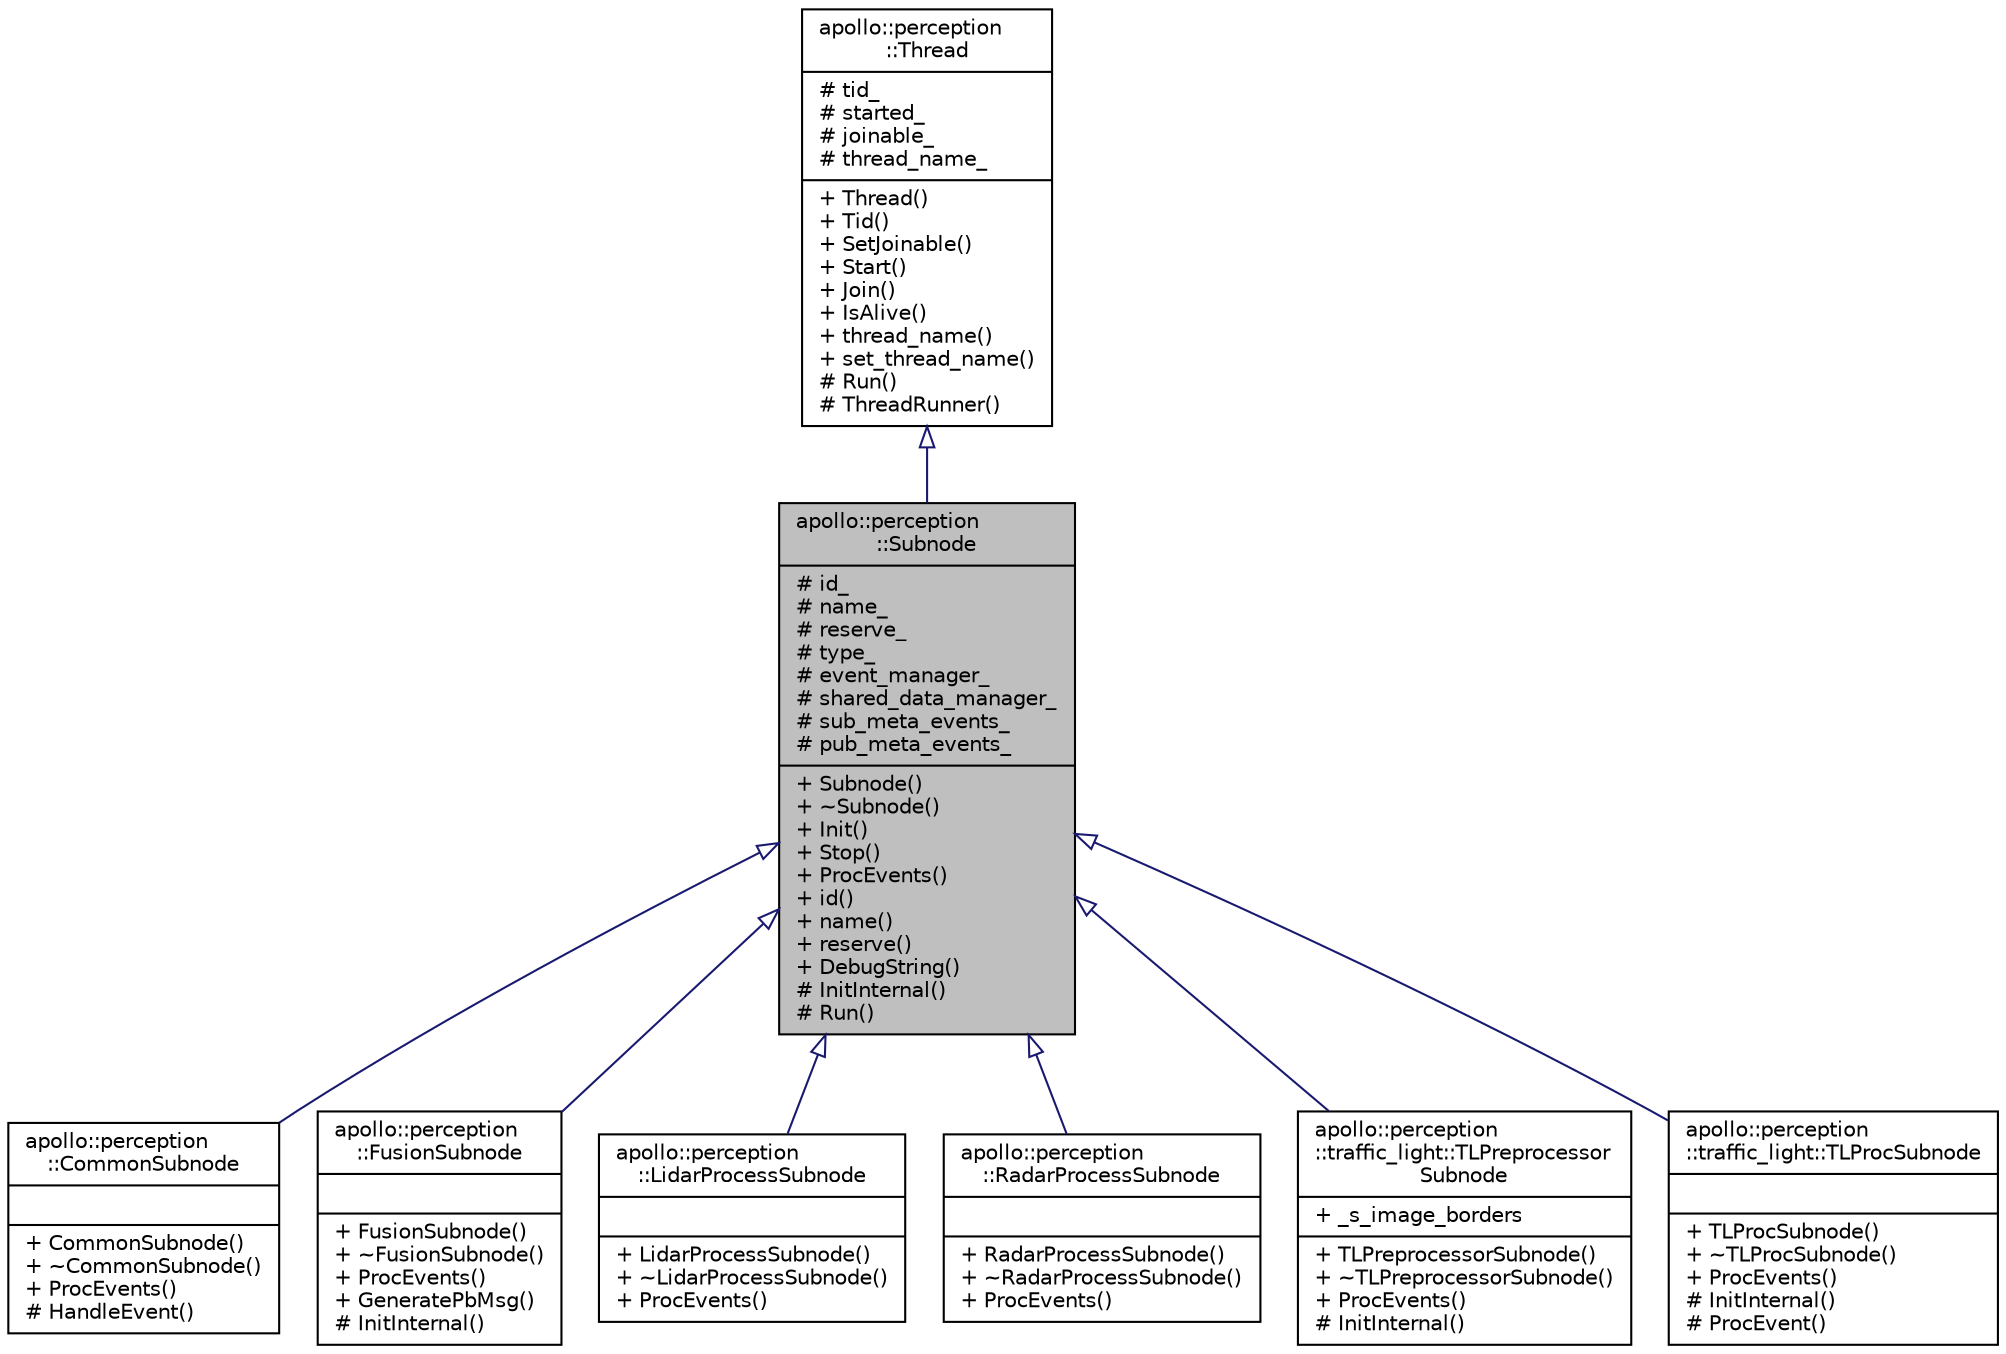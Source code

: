 digraph "apollo::perception::Subnode"
{
  edge [fontname="Helvetica",fontsize="10",labelfontname="Helvetica",labelfontsize="10"];
  node [fontname="Helvetica",fontsize="10",shape=record];
  Node1 [label="{apollo::perception\l::Subnode\n|# id_\l# name_\l# reserve_\l# type_\l# event_manager_\l# shared_data_manager_\l# sub_meta_events_\l# pub_meta_events_\l|+ Subnode()\l+ ~Subnode()\l+ Init()\l+ Stop()\l+ ProcEvents()\l+ id()\l+ name()\l+ reserve()\l+ DebugString()\l# InitInternal()\l# Run()\l}",height=0.2,width=0.4,color="black", fillcolor="grey75", style="filled" fontcolor="black"];
  Node2 -> Node1 [dir="back",color="midnightblue",fontsize="10",style="solid",arrowtail="onormal",fontname="Helvetica"];
  Node2 [label="{apollo::perception\l::Thread\n|# tid_\l# started_\l# joinable_\l# thread_name_\l|+ Thread()\l+ Tid()\l+ SetJoinable()\l+ Start()\l+ Join()\l+ IsAlive()\l+ thread_name()\l+ set_thread_name()\l# Run()\l# ThreadRunner()\l}",height=0.2,width=0.4,color="black", fillcolor="white", style="filled",URL="$classapollo_1_1perception_1_1Thread.html"];
  Node1 -> Node3 [dir="back",color="midnightblue",fontsize="10",style="solid",arrowtail="onormal",fontname="Helvetica"];
  Node3 [label="{apollo::perception\l::CommonSubnode\n||+ CommonSubnode()\l+ ~CommonSubnode()\l+ ProcEvents()\l# HandleEvent()\l}",height=0.2,width=0.4,color="black", fillcolor="white", style="filled",URL="$classapollo_1_1perception_1_1CommonSubnode.html"];
  Node1 -> Node4 [dir="back",color="midnightblue",fontsize="10",style="solid",arrowtail="onormal",fontname="Helvetica"];
  Node4 [label="{apollo::perception\l::FusionSubnode\n||+ FusionSubnode()\l+ ~FusionSubnode()\l+ ProcEvents()\l+ GeneratePbMsg()\l# InitInternal()\l}",height=0.2,width=0.4,color="black", fillcolor="white", style="filled",URL="$classapollo_1_1perception_1_1FusionSubnode.html"];
  Node1 -> Node5 [dir="back",color="midnightblue",fontsize="10",style="solid",arrowtail="onormal",fontname="Helvetica"];
  Node5 [label="{apollo::perception\l::LidarProcessSubnode\n||+ LidarProcessSubnode()\l+ ~LidarProcessSubnode()\l+ ProcEvents()\l}",height=0.2,width=0.4,color="black", fillcolor="white", style="filled",URL="$classapollo_1_1perception_1_1LidarProcessSubnode.html"];
  Node1 -> Node6 [dir="back",color="midnightblue",fontsize="10",style="solid",arrowtail="onormal",fontname="Helvetica"];
  Node6 [label="{apollo::perception\l::RadarProcessSubnode\n||+ RadarProcessSubnode()\l+ ~RadarProcessSubnode()\l+ ProcEvents()\l}",height=0.2,width=0.4,color="black", fillcolor="white", style="filled",URL="$classapollo_1_1perception_1_1RadarProcessSubnode.html"];
  Node1 -> Node7 [dir="back",color="midnightblue",fontsize="10",style="solid",arrowtail="onormal",fontname="Helvetica"];
  Node7 [label="{apollo::perception\l::traffic_light::TLPreprocessor\lSubnode\n|+ _s_image_borders\l|+ TLPreprocessorSubnode()\l+ ~TLPreprocessorSubnode()\l+ ProcEvents()\l# InitInternal()\l}",height=0.2,width=0.4,color="black", fillcolor="white", style="filled",URL="$classapollo_1_1perception_1_1traffic__light_1_1TLPreprocessorSubnode.html"];
  Node1 -> Node8 [dir="back",color="midnightblue",fontsize="10",style="solid",arrowtail="onormal",fontname="Helvetica"];
  Node8 [label="{apollo::perception\l::traffic_light::TLProcSubnode\n||+ TLProcSubnode()\l+ ~TLProcSubnode()\l+ ProcEvents()\l# InitInternal()\l# ProcEvent()\l}",height=0.2,width=0.4,color="black", fillcolor="white", style="filled",URL="$classapollo_1_1perception_1_1traffic__light_1_1TLProcSubnode.html"];
}

